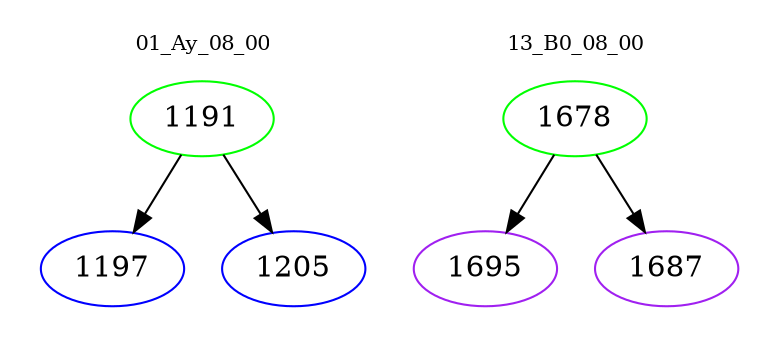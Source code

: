 digraph{
subgraph cluster_0 {
color = white
label = "01_Ay_08_00";
fontsize=10;
T0_1191 [label="1191", color="green"]
T0_1191 -> T0_1197 [color="black"]
T0_1197 [label="1197", color="blue"]
T0_1191 -> T0_1205 [color="black"]
T0_1205 [label="1205", color="blue"]
}
subgraph cluster_1 {
color = white
label = "13_B0_08_00";
fontsize=10;
T1_1678 [label="1678", color="green"]
T1_1678 -> T1_1695 [color="black"]
T1_1695 [label="1695", color="purple"]
T1_1678 -> T1_1687 [color="black"]
T1_1687 [label="1687", color="purple"]
}
}

